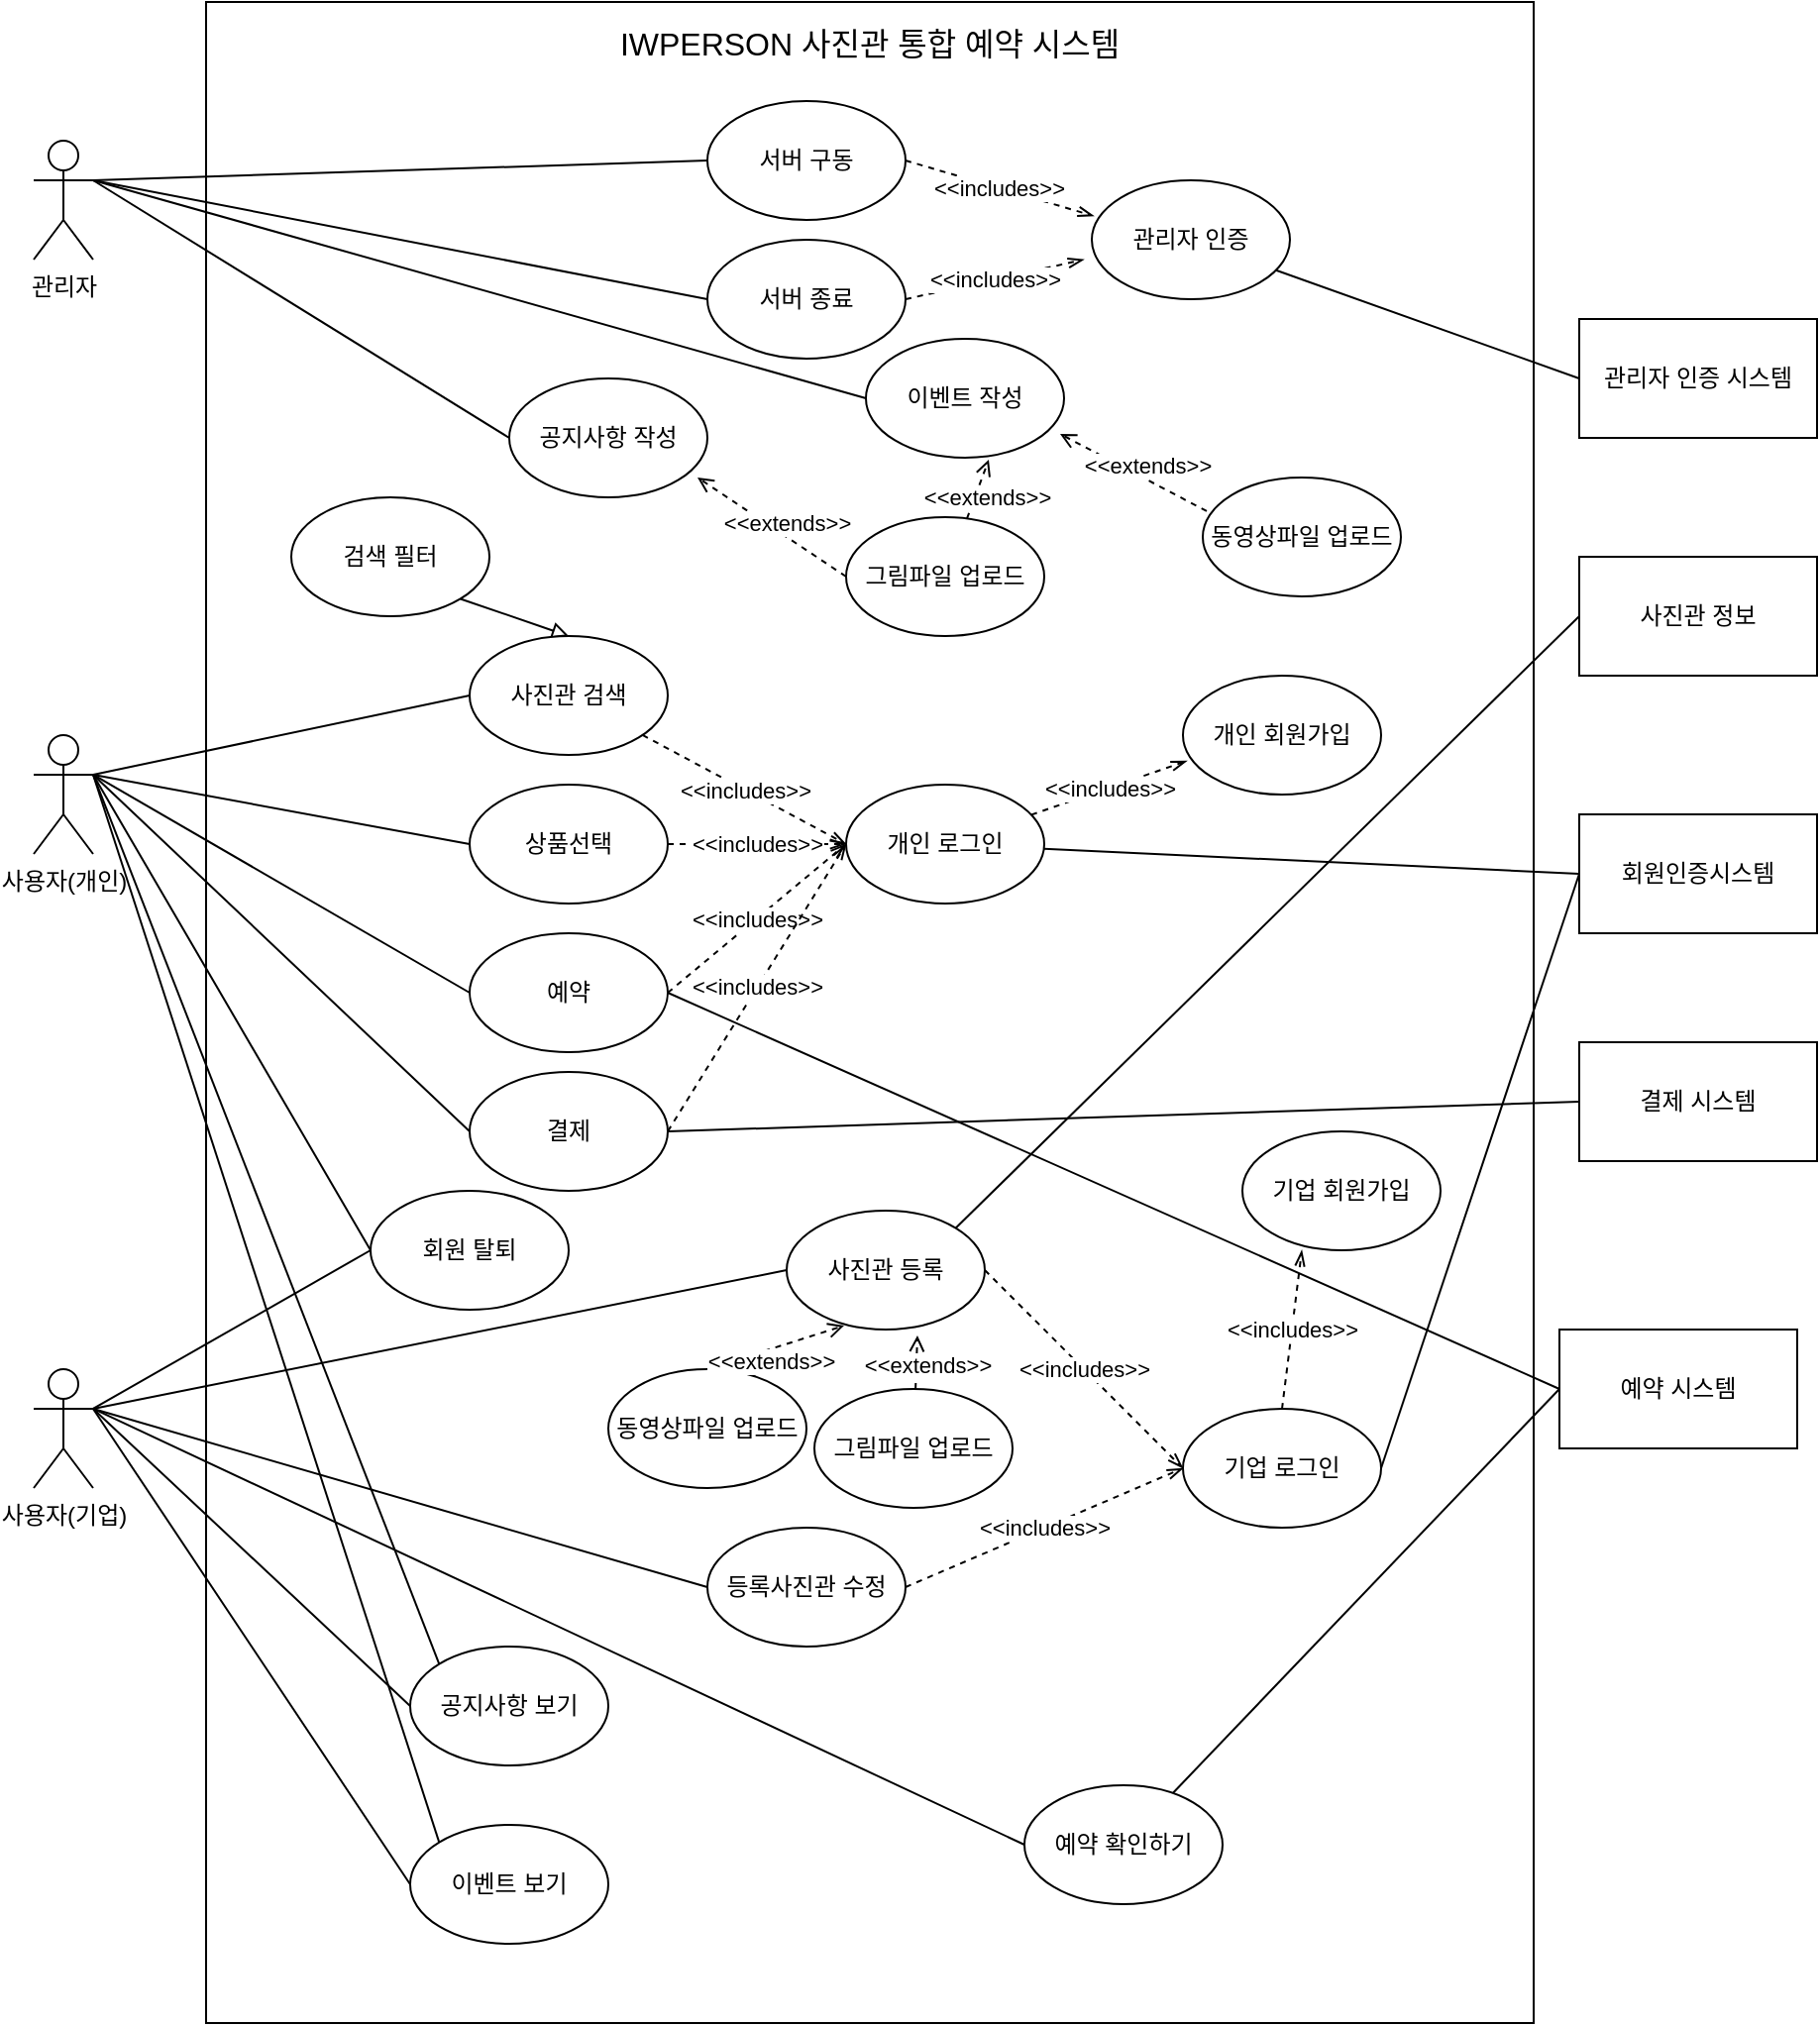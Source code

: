 <mxfile version="14.7.6" type="google"><diagram id="x9qQcysAkOWrziMEqkm0" name="Page-1"><mxGraphModel dx="2062" dy="1097" grid="1" gridSize="10" guides="1" tooltips="1" connect="1" arrows="1" fold="1" page="1" pageScale="1" pageWidth="827" pageHeight="1169" math="0" shadow="0"><root><mxCell id="0"/><mxCell id="1" parent="0"/><mxCell id="0WvZY2dwEsrYkPlgb0r0-2" value="&lt;span style=&quot;font-size: 16px&quot;&gt;IWPERSON 사진관 통합 예약 시스템&lt;br&gt;&lt;/span&gt;&lt;br&gt;&lt;br&gt;&lt;br&gt;&lt;br&gt;&lt;br&gt;&lt;br&gt;&lt;br&gt;&lt;br&gt;&lt;br&gt;&lt;br&gt;&lt;br&gt;&lt;br&gt;&lt;br&gt;&lt;br&gt;&lt;br&gt;&lt;br&gt;&lt;br&gt;&lt;br&gt;&lt;br&gt;&lt;br&gt;&lt;br&gt;&lt;br&gt;&lt;br&gt;&lt;br&gt;&lt;br&gt;&lt;br&gt;&lt;br&gt;&lt;br&gt;&lt;br&gt;&lt;br&gt;&lt;br&gt;&lt;br&gt;&lt;br&gt;&lt;br&gt;&lt;br&gt;&lt;br&gt;&lt;br&gt;&lt;br&gt;&lt;br&gt;&lt;br&gt;&lt;br&gt;&lt;br&gt;&lt;br&gt;&lt;br&gt;&lt;br&gt;&lt;br&gt;&lt;br&gt;&lt;br&gt;&lt;br&gt;&lt;br&gt;&lt;br&gt;&lt;br&gt;&lt;br&gt;&lt;br&gt;&lt;br&gt;&lt;br&gt;&lt;br&gt;&lt;br&gt;&lt;br&gt;&lt;br&gt;&lt;br&gt;&lt;br&gt;&lt;br&gt;&lt;br&gt;&lt;br&gt;&lt;br&gt;&lt;br&gt;&lt;br&gt;" style="rounded=0;whiteSpace=wrap;html=1;" vertex="1" parent="1"><mxGeometry x="157" y="60" width="670" height="1020" as="geometry"/></mxCell><mxCell id="0WvZY2dwEsrYkPlgb0r0-57" style="edgeStyle=none;rounded=0;orthogonalLoop=1;jettySize=auto;html=1;exitX=1;exitY=0.333;exitDx=0;exitDy=0;exitPerimeter=0;entryX=0;entryY=0.5;entryDx=0;entryDy=0;startArrow=none;startFill=0;endArrow=none;endFill=0;" edge="1" parent="1" source="0WvZY2dwEsrYkPlgb0r0-1" target="0WvZY2dwEsrYkPlgb0r0-20"><mxGeometry relative="1" as="geometry"/></mxCell><mxCell id="0WvZY2dwEsrYkPlgb0r0-66" style="edgeStyle=none;rounded=0;orthogonalLoop=1;jettySize=auto;html=1;exitX=1;exitY=0.333;exitDx=0;exitDy=0;exitPerimeter=0;entryX=0;entryY=0.5;entryDx=0;entryDy=0;startArrow=none;startFill=0;endArrow=none;endFill=0;" edge="1" parent="1" source="0WvZY2dwEsrYkPlgb0r0-1" target="0WvZY2dwEsrYkPlgb0r0-65"><mxGeometry relative="1" as="geometry"/></mxCell><mxCell id="0WvZY2dwEsrYkPlgb0r0-1" value="관리자" style="shape=umlActor;verticalLabelPosition=bottom;verticalAlign=top;html=1;outlineConnect=0;" vertex="1" parent="1"><mxGeometry x="70" y="130" width="30" height="60" as="geometry"/></mxCell><mxCell id="0WvZY2dwEsrYkPlgb0r0-18" style="rounded=0;orthogonalLoop=1;jettySize=auto;html=1;exitX=1;exitY=0.333;exitDx=0;exitDy=0;exitPerimeter=0;entryX=0;entryY=0.5;entryDx=0;entryDy=0;endArrow=none;endFill=0;" edge="1" parent="1" source="0WvZY2dwEsrYkPlgb0r0-3" target="0WvZY2dwEsrYkPlgb0r0-6"><mxGeometry relative="1" as="geometry"><mxPoint x="210" y="770" as="targetPoint"/></mxGeometry></mxCell><mxCell id="0WvZY2dwEsrYkPlgb0r0-61" style="edgeStyle=none;rounded=0;orthogonalLoop=1;jettySize=auto;html=1;exitX=1;exitY=0.333;exitDx=0;exitDy=0;exitPerimeter=0;entryX=0;entryY=0.5;entryDx=0;entryDy=0;startArrow=none;startFill=0;endArrow=none;endFill=0;" edge="1" parent="1" source="0WvZY2dwEsrYkPlgb0r0-3" target="0WvZY2dwEsrYkPlgb0r0-60"><mxGeometry relative="1" as="geometry"/></mxCell><mxCell id="0WvZY2dwEsrYkPlgb0r0-89" style="edgeStyle=none;rounded=0;orthogonalLoop=1;jettySize=auto;html=1;exitX=1;exitY=0.333;exitDx=0;exitDy=0;exitPerimeter=0;entryX=0;entryY=0.5;entryDx=0;entryDy=0;startArrow=none;startFill=0;endArrow=none;endFill=0;" edge="1" parent="1" source="0WvZY2dwEsrYkPlgb0r0-3" target="0WvZY2dwEsrYkPlgb0r0-84"><mxGeometry relative="1" as="geometry"/></mxCell><mxCell id="0WvZY2dwEsrYkPlgb0r0-95" style="edgeStyle=none;rounded=0;orthogonalLoop=1;jettySize=auto;html=1;exitX=1;exitY=0.333;exitDx=0;exitDy=0;exitPerimeter=0;entryX=0;entryY=0.5;entryDx=0;entryDy=0;startArrow=none;startFill=0;endArrow=none;endFill=0;" edge="1" parent="1" source="0WvZY2dwEsrYkPlgb0r0-3" target="0WvZY2dwEsrYkPlgb0r0-91"><mxGeometry relative="1" as="geometry"/></mxCell><mxCell id="0WvZY2dwEsrYkPlgb0r0-96" style="edgeStyle=none;rounded=0;orthogonalLoop=1;jettySize=auto;html=1;exitX=1;exitY=0.333;exitDx=0;exitDy=0;exitPerimeter=0;entryX=0;entryY=0.5;entryDx=0;entryDy=0;startArrow=none;startFill=0;endArrow=none;endFill=0;" edge="1" parent="1" source="0WvZY2dwEsrYkPlgb0r0-3" target="0WvZY2dwEsrYkPlgb0r0-92"><mxGeometry relative="1" as="geometry"/></mxCell><mxCell id="0WvZY2dwEsrYkPlgb0r0-101" style="edgeStyle=none;rounded=0;orthogonalLoop=1;jettySize=auto;html=1;exitX=1;exitY=0.333;exitDx=0;exitDy=0;exitPerimeter=0;entryX=0;entryY=0.5;entryDx=0;entryDy=0;startArrow=none;startFill=0;endArrow=none;endFill=0;" edge="1" parent="1" source="0WvZY2dwEsrYkPlgb0r0-3" target="0WvZY2dwEsrYkPlgb0r0-97"><mxGeometry relative="1" as="geometry"/></mxCell><mxCell id="0WvZY2dwEsrYkPlgb0r0-3" value="사용자(기업)" style="shape=umlActor;verticalLabelPosition=bottom;verticalAlign=top;html=1;outlineConnect=0;" vertex="1" parent="1"><mxGeometry x="70" y="750" width="30" height="60" as="geometry"/></mxCell><mxCell id="0WvZY2dwEsrYkPlgb0r0-41" style="edgeStyle=none;rounded=0;orthogonalLoop=1;jettySize=auto;html=1;exitX=1;exitY=1;exitDx=0;exitDy=0;entryX=0.5;entryY=0;entryDx=0;entryDy=0;startArrow=none;startFill=0;endArrow=block;endFill=0;" edge="1" parent="1" source="0WvZY2dwEsrYkPlgb0r0-4" target="0WvZY2dwEsrYkPlgb0r0-10"><mxGeometry relative="1" as="geometry"/></mxCell><mxCell id="0WvZY2dwEsrYkPlgb0r0-4" value="검색 필터" style="ellipse;whiteSpace=wrap;html=1;" vertex="1" parent="1"><mxGeometry x="200" y="310" width="100" height="60" as="geometry"/></mxCell><mxCell id="0WvZY2dwEsrYkPlgb0r0-45" style="edgeStyle=none;rounded=0;orthogonalLoop=1;jettySize=auto;html=1;exitX=1;exitY=0.333;exitDx=0;exitDy=0;exitPerimeter=0;entryX=0;entryY=0.5;entryDx=0;entryDy=0;startArrow=none;startFill=0;endArrow=none;endFill=0;" edge="1" parent="1" source="0WvZY2dwEsrYkPlgb0r0-5" target="0WvZY2dwEsrYkPlgb0r0-12"><mxGeometry relative="1" as="geometry"/></mxCell><mxCell id="0WvZY2dwEsrYkPlgb0r0-46" style="edgeStyle=none;rounded=0;orthogonalLoop=1;jettySize=auto;html=1;entryX=0;entryY=0.5;entryDx=0;entryDy=0;startArrow=none;startFill=0;endArrow=none;endFill=0;" edge="1" parent="1" target="0WvZY2dwEsrYkPlgb0r0-13"><mxGeometry relative="1" as="geometry"><mxPoint x="100" y="450" as="sourcePoint"/></mxGeometry></mxCell><mxCell id="0WvZY2dwEsrYkPlgb0r0-93" style="edgeStyle=none;rounded=0;orthogonalLoop=1;jettySize=auto;html=1;exitX=1;exitY=0.333;exitDx=0;exitDy=0;exitPerimeter=0;entryX=0;entryY=0;entryDx=0;entryDy=0;startArrow=none;startFill=0;endArrow=none;endFill=0;" edge="1" parent="1" source="0WvZY2dwEsrYkPlgb0r0-5" target="0WvZY2dwEsrYkPlgb0r0-91"><mxGeometry relative="1" as="geometry"/></mxCell><mxCell id="0WvZY2dwEsrYkPlgb0r0-94" style="edgeStyle=none;rounded=0;orthogonalLoop=1;jettySize=auto;html=1;exitX=1;exitY=0.333;exitDx=0;exitDy=0;exitPerimeter=0;entryX=0;entryY=0;entryDx=0;entryDy=0;startArrow=none;startFill=0;endArrow=none;endFill=0;" edge="1" parent="1" source="0WvZY2dwEsrYkPlgb0r0-5" target="0WvZY2dwEsrYkPlgb0r0-92"><mxGeometry relative="1" as="geometry"/></mxCell><mxCell id="0WvZY2dwEsrYkPlgb0r0-102" style="edgeStyle=none;rounded=0;orthogonalLoop=1;jettySize=auto;html=1;exitX=1;exitY=0.333;exitDx=0;exitDy=0;exitPerimeter=0;entryX=0;entryY=0.5;entryDx=0;entryDy=0;startArrow=none;startFill=0;endArrow=none;endFill=0;" edge="1" parent="1" source="0WvZY2dwEsrYkPlgb0r0-5" target="0WvZY2dwEsrYkPlgb0r0-97"><mxGeometry relative="1" as="geometry"/></mxCell><mxCell id="0WvZY2dwEsrYkPlgb0r0-5" value="사용자(개인)" style="shape=umlActor;verticalLabelPosition=bottom;verticalAlign=top;html=1;outlineConnect=0;" vertex="1" parent="1"><mxGeometry x="70" y="430" width="30" height="60" as="geometry"/></mxCell><mxCell id="0WvZY2dwEsrYkPlgb0r0-76" style="edgeStyle=none;rounded=0;orthogonalLoop=1;jettySize=auto;html=1;exitX=1;exitY=0;exitDx=0;exitDy=0;entryX=0;entryY=0.5;entryDx=0;entryDy=0;startArrow=none;startFill=0;endArrow=none;endFill=0;" edge="1" parent="1" source="0WvZY2dwEsrYkPlgb0r0-6" target="0WvZY2dwEsrYkPlgb0r0-7"><mxGeometry relative="1" as="geometry"/></mxCell><mxCell id="0WvZY2dwEsrYkPlgb0r0-6" value="사진관 등록" style="ellipse;whiteSpace=wrap;html=1;" vertex="1" parent="1"><mxGeometry x="450" y="670" width="100" height="60" as="geometry"/></mxCell><mxCell id="0WvZY2dwEsrYkPlgb0r0-7" value="사진관 정보" style="rounded=0;whiteSpace=wrap;html=1;" vertex="1" parent="1"><mxGeometry x="850" y="340" width="120" height="60" as="geometry"/></mxCell><mxCell id="0WvZY2dwEsrYkPlgb0r0-8" value="회원인증시스템" style="rounded=0;whiteSpace=wrap;html=1;" vertex="1" parent="1"><mxGeometry x="850" y="470" width="120" height="60" as="geometry"/></mxCell><mxCell id="0WvZY2dwEsrYkPlgb0r0-49" value="&amp;lt;&amp;lt;includes&amp;gt;&amp;gt;" style="edgeStyle=none;rounded=0;orthogonalLoop=1;jettySize=auto;html=1;exitX=1;exitY=0.5;exitDx=0;exitDy=0;entryX=0;entryY=0.5;entryDx=0;entryDy=0;startArrow=none;startFill=0;endArrow=openThin;endFill=0;dashed=1;" edge="1" parent="1" source="0WvZY2dwEsrYkPlgb0r0-9" target="0WvZY2dwEsrYkPlgb0r0-47"><mxGeometry relative="1" as="geometry"/></mxCell><mxCell id="0WvZY2dwEsrYkPlgb0r0-9" value="상품선택" style="ellipse;whiteSpace=wrap;html=1;" vertex="1" parent="1"><mxGeometry x="290" y="455" width="100" height="60" as="geometry"/></mxCell><mxCell id="0WvZY2dwEsrYkPlgb0r0-43" style="edgeStyle=none;rounded=0;orthogonalLoop=1;jettySize=auto;html=1;exitX=1;exitY=0.333;exitDx=0;exitDy=0;entryX=0;entryY=0.5;entryDx=0;entryDy=0;startArrow=none;startFill=0;endArrow=none;endFill=0;exitPerimeter=0;" edge="1" parent="1" source="0WvZY2dwEsrYkPlgb0r0-5" target="0WvZY2dwEsrYkPlgb0r0-9"><mxGeometry relative="1" as="geometry"/></mxCell><mxCell id="0WvZY2dwEsrYkPlgb0r0-48" value="&amp;lt;&amp;lt;includes&amp;gt;&amp;gt;" style="edgeStyle=none;rounded=0;orthogonalLoop=1;jettySize=auto;html=1;entryX=0;entryY=0.5;entryDx=0;entryDy=0;startArrow=none;startFill=0;endArrow=openThin;endFill=0;dashed=1;" edge="1" parent="1" source="0WvZY2dwEsrYkPlgb0r0-10" target="0WvZY2dwEsrYkPlgb0r0-47"><mxGeometry relative="1" as="geometry"/></mxCell><mxCell id="0WvZY2dwEsrYkPlgb0r0-10" value="사진관 검색" style="ellipse;whiteSpace=wrap;html=1;" vertex="1" parent="1"><mxGeometry x="290" y="380" width="100" height="60" as="geometry"/></mxCell><mxCell id="0WvZY2dwEsrYkPlgb0r0-36" style="edgeStyle=none;rounded=0;orthogonalLoop=1;jettySize=auto;html=1;entryX=0;entryY=0.5;entryDx=0;entryDy=0;startArrow=none;startFill=0;endArrow=none;endFill=0;" edge="1" parent="1" target="0WvZY2dwEsrYkPlgb0r0-10"><mxGeometry relative="1" as="geometry"><mxPoint x="100" y="450" as="sourcePoint"/></mxGeometry></mxCell><mxCell id="0WvZY2dwEsrYkPlgb0r0-88" style="edgeStyle=none;rounded=0;orthogonalLoop=1;jettySize=auto;html=1;exitX=1;exitY=0.5;exitDx=0;exitDy=0;entryX=0;entryY=0.5;entryDx=0;entryDy=0;startArrow=none;startFill=0;endArrow=none;endFill=0;" edge="1" parent="1" source="0WvZY2dwEsrYkPlgb0r0-12" target="0WvZY2dwEsrYkPlgb0r0-86"><mxGeometry relative="1" as="geometry"/></mxCell><mxCell id="0WvZY2dwEsrYkPlgb0r0-12" value="예약" style="ellipse;whiteSpace=wrap;html=1;" vertex="1" parent="1"><mxGeometry x="290" y="530" width="100" height="60" as="geometry"/></mxCell><mxCell id="0WvZY2dwEsrYkPlgb0r0-87" style="edgeStyle=none;rounded=0;orthogonalLoop=1;jettySize=auto;html=1;exitX=1;exitY=0.5;exitDx=0;exitDy=0;entryX=0;entryY=0.5;entryDx=0;entryDy=0;startArrow=none;startFill=0;endArrow=none;endFill=0;" edge="1" parent="1" source="0WvZY2dwEsrYkPlgb0r0-13" target="0WvZY2dwEsrYkPlgb0r0-85"><mxGeometry relative="1" as="geometry"/></mxCell><mxCell id="0WvZY2dwEsrYkPlgb0r0-13" value="결제" style="ellipse;whiteSpace=wrap;html=1;" vertex="1" parent="1"><mxGeometry x="290" y="600" width="100" height="60" as="geometry"/></mxCell><mxCell id="0WvZY2dwEsrYkPlgb0r0-20" value="서버 구동" style="ellipse;whiteSpace=wrap;html=1;" vertex="1" parent="1"><mxGeometry x="410" y="110" width="100" height="60" as="geometry"/></mxCell><mxCell id="0WvZY2dwEsrYkPlgb0r0-58" style="edgeStyle=none;rounded=0;orthogonalLoop=1;jettySize=auto;html=1;exitX=0;exitY=0.5;exitDx=0;exitDy=0;startArrow=none;startFill=0;endArrow=none;endFill=0;" edge="1" parent="1" source="0WvZY2dwEsrYkPlgb0r0-21"><mxGeometry relative="1" as="geometry"><mxPoint x="100" y="150" as="targetPoint"/></mxGeometry></mxCell><mxCell id="0WvZY2dwEsrYkPlgb0r0-21" value="서버 종료" style="ellipse;whiteSpace=wrap;html=1;" vertex="1" parent="1"><mxGeometry x="410" y="180" width="100" height="60" as="geometry"/></mxCell><mxCell id="0WvZY2dwEsrYkPlgb0r0-59" style="edgeStyle=none;rounded=0;orthogonalLoop=1;jettySize=auto;html=1;exitX=0;exitY=0.5;exitDx=0;exitDy=0;startArrow=none;startFill=0;endArrow=none;endFill=0;" edge="1" parent="1" source="0WvZY2dwEsrYkPlgb0r0-22"><mxGeometry relative="1" as="geometry"><mxPoint x="100" y="150" as="targetPoint"/></mxGeometry></mxCell><mxCell id="0WvZY2dwEsrYkPlgb0r0-22" value="공지사항 작성" style="ellipse;whiteSpace=wrap;html=1;" vertex="1" parent="1"><mxGeometry x="310" y="250" width="100" height="60" as="geometry"/></mxCell><mxCell id="0WvZY2dwEsrYkPlgb0r0-26" value="&amp;lt;&amp;lt;extends&amp;gt;&amp;gt;" style="edgeStyle=none;rounded=0;orthogonalLoop=1;jettySize=auto;html=1;entryX=0.66;entryY=1.05;entryDx=0;entryDy=0;endArrow=open;endFill=0;startArrow=none;startFill=0;dashed=1;entryPerimeter=0;" edge="1" parent="1" source="0WvZY2dwEsrYkPlgb0r0-24" target="0WvZY2dwEsrYkPlgb0r0-6"><mxGeometry x="-0.113" y="-6" relative="1" as="geometry"><mxPoint as="offset"/></mxGeometry></mxCell><mxCell id="0WvZY2dwEsrYkPlgb0r0-24" value="그림파일 업로드" style="ellipse;whiteSpace=wrap;html=1;" vertex="1" parent="1"><mxGeometry x="464" y="760" width="100" height="60" as="geometry"/></mxCell><mxCell id="0WvZY2dwEsrYkPlgb0r0-25" value="동영상파일 업로드" style="ellipse;whiteSpace=wrap;html=1;" vertex="1" parent="1"><mxGeometry x="360" y="750" width="100" height="60" as="geometry"/></mxCell><mxCell id="0WvZY2dwEsrYkPlgb0r0-27" value="&amp;lt;&amp;lt;extends&amp;gt;&amp;gt;" style="edgeStyle=none;rounded=0;orthogonalLoop=1;jettySize=auto;html=1;entryX=0.29;entryY=0.967;entryDx=0;entryDy=0;endArrow=open;endFill=0;startArrow=none;startFill=0;dashed=1;exitX=0.5;exitY=0;exitDx=0;exitDy=0;entryPerimeter=0;" edge="1" parent="1" source="0WvZY2dwEsrYkPlgb0r0-25" target="0WvZY2dwEsrYkPlgb0r0-6"><mxGeometry x="-0.113" y="-6" relative="1" as="geometry"><mxPoint x="571.36" y="756.949" as="sourcePoint"/><mxPoint x="480" y="770" as="targetPoint"/><mxPoint as="offset"/></mxGeometry></mxCell><mxCell id="0WvZY2dwEsrYkPlgb0r0-53" value="&amp;lt;&amp;lt;includes&amp;gt;&amp;gt;" style="edgeStyle=none;rounded=0;orthogonalLoop=1;jettySize=auto;html=1;entryX=0.02;entryY=0.717;entryDx=0;entryDy=0;dashed=1;startArrow=none;startFill=0;endArrow=openThin;endFill=0;entryPerimeter=0;" edge="1" parent="1" source="0WvZY2dwEsrYkPlgb0r0-47" target="0WvZY2dwEsrYkPlgb0r0-52"><mxGeometry relative="1" as="geometry"/></mxCell><mxCell id="0WvZY2dwEsrYkPlgb0r0-82" style="edgeStyle=none;rounded=0;orthogonalLoop=1;jettySize=auto;html=1;entryX=0;entryY=0.5;entryDx=0;entryDy=0;startArrow=none;startFill=0;endArrow=none;endFill=0;" edge="1" parent="1" source="0WvZY2dwEsrYkPlgb0r0-47" target="0WvZY2dwEsrYkPlgb0r0-8"><mxGeometry relative="1" as="geometry"/></mxCell><mxCell id="0WvZY2dwEsrYkPlgb0r0-47" value="개인 로그인" style="ellipse;whiteSpace=wrap;html=1;" vertex="1" parent="1"><mxGeometry x="480" y="455" width="100" height="60" as="geometry"/></mxCell><mxCell id="0WvZY2dwEsrYkPlgb0r0-50" value="&amp;lt;&amp;lt;includes&amp;gt;&amp;gt;" style="edgeStyle=none;rounded=0;orthogonalLoop=1;jettySize=auto;html=1;exitX=1;exitY=0.5;exitDx=0;exitDy=0;entryX=0;entryY=0.5;entryDx=0;entryDy=0;startArrow=none;startFill=0;endArrow=openThin;endFill=0;dashed=1;" edge="1" parent="1" source="0WvZY2dwEsrYkPlgb0r0-12" target="0WvZY2dwEsrYkPlgb0r0-47"><mxGeometry relative="1" as="geometry"><mxPoint x="360" y="520" as="sourcePoint"/><mxPoint x="490" y="495" as="targetPoint"/></mxGeometry></mxCell><mxCell id="0WvZY2dwEsrYkPlgb0r0-51" value="&amp;lt;&amp;lt;includes&amp;gt;&amp;gt;" style="edgeStyle=none;rounded=0;orthogonalLoop=1;jettySize=auto;html=1;exitX=1;exitY=0.5;exitDx=0;exitDy=0;entryX=0;entryY=0.5;entryDx=0;entryDy=0;startArrow=none;startFill=0;endArrow=openThin;endFill=0;dashed=1;" edge="1" parent="1" source="0WvZY2dwEsrYkPlgb0r0-13" target="0WvZY2dwEsrYkPlgb0r0-47"><mxGeometry relative="1" as="geometry"><mxPoint x="360" y="595" as="sourcePoint"/><mxPoint x="490" y="495" as="targetPoint"/></mxGeometry></mxCell><mxCell id="0WvZY2dwEsrYkPlgb0r0-52" value="개인 회원가입" style="ellipse;whiteSpace=wrap;html=1;" vertex="1" parent="1"><mxGeometry x="650" y="400" width="100" height="60" as="geometry"/></mxCell><mxCell id="0WvZY2dwEsrYkPlgb0r0-83" style="edgeStyle=none;rounded=0;orthogonalLoop=1;jettySize=auto;html=1;exitX=1;exitY=0.5;exitDx=0;exitDy=0;startArrow=none;startFill=0;endArrow=none;endFill=0;entryX=0;entryY=0.5;entryDx=0;entryDy=0;" edge="1" parent="1" source="0WvZY2dwEsrYkPlgb0r0-54" target="0WvZY2dwEsrYkPlgb0r0-8"><mxGeometry relative="1" as="geometry"><mxPoint x="850" y="690" as="targetPoint"/></mxGeometry></mxCell><mxCell id="0WvZY2dwEsrYkPlgb0r0-54" value="기업 로그인" style="ellipse;whiteSpace=wrap;html=1;" vertex="1" parent="1"><mxGeometry x="650" y="770" width="100" height="60" as="geometry"/></mxCell><mxCell id="0WvZY2dwEsrYkPlgb0r0-55" value="&amp;lt;&amp;lt;includes&amp;gt;&amp;gt;" style="edgeStyle=none;rounded=0;orthogonalLoop=1;jettySize=auto;html=1;exitX=1;exitY=0.5;exitDx=0;exitDy=0;entryX=0;entryY=0.5;entryDx=0;entryDy=0;startArrow=none;startFill=0;endArrow=openThin;endFill=0;dashed=1;" edge="1" parent="1" source="0WvZY2dwEsrYkPlgb0r0-6" target="0WvZY2dwEsrYkPlgb0r0-54"><mxGeometry relative="1" as="geometry"><mxPoint x="360" y="670" as="sourcePoint"/><mxPoint x="490" y="495" as="targetPoint"/></mxGeometry></mxCell><mxCell id="0WvZY2dwEsrYkPlgb0r0-56" value="관리자 인증 시스템" style="rounded=0;whiteSpace=wrap;html=1;" vertex="1" parent="1"><mxGeometry x="850" y="220" width="120" height="60" as="geometry"/></mxCell><mxCell id="0WvZY2dwEsrYkPlgb0r0-60" value="등록사진관 수정" style="ellipse;whiteSpace=wrap;html=1;" vertex="1" parent="1"><mxGeometry x="410" y="830" width="100" height="60" as="geometry"/></mxCell><mxCell id="0WvZY2dwEsrYkPlgb0r0-62" value="&amp;lt;&amp;lt;includes&amp;gt;&amp;gt;" style="edgeStyle=none;rounded=0;orthogonalLoop=1;jettySize=auto;html=1;exitX=1;exitY=0.5;exitDx=0;exitDy=0;entryX=0;entryY=0.5;entryDx=0;entryDy=0;startArrow=none;startFill=0;endArrow=openThin;endFill=0;dashed=1;" edge="1" parent="1" source="0WvZY2dwEsrYkPlgb0r0-60" target="0WvZY2dwEsrYkPlgb0r0-54"><mxGeometry relative="1" as="geometry"><mxPoint x="510" y="800" as="sourcePoint"/><mxPoint x="614" y="780" as="targetPoint"/></mxGeometry></mxCell><mxCell id="0WvZY2dwEsrYkPlgb0r0-63" value="기업 회원가입" style="ellipse;whiteSpace=wrap;html=1;" vertex="1" parent="1"><mxGeometry x="680" y="630" width="100" height="60" as="geometry"/></mxCell><mxCell id="0WvZY2dwEsrYkPlgb0r0-64" value="&amp;lt;&amp;lt;includes&amp;gt;&amp;gt;" style="edgeStyle=none;rounded=0;orthogonalLoop=1;jettySize=auto;html=1;entryX=0.3;entryY=1;entryDx=0;entryDy=0;dashed=1;startArrow=none;startFill=0;endArrow=openThin;endFill=0;exitX=0.5;exitY=0;exitDx=0;exitDy=0;entryPerimeter=0;" edge="1" parent="1" source="0WvZY2dwEsrYkPlgb0r0-54" target="0WvZY2dwEsrYkPlgb0r0-63"><mxGeometry relative="1" as="geometry"><mxPoint x="563.585" y="468.547" as="sourcePoint"/><mxPoint x="614.645" y="411.213" as="targetPoint"/></mxGeometry></mxCell><mxCell id="0WvZY2dwEsrYkPlgb0r0-65" value="이벤트 작성" style="ellipse;whiteSpace=wrap;html=1;" vertex="1" parent="1"><mxGeometry x="490" y="230" width="100" height="60" as="geometry"/></mxCell><mxCell id="0WvZY2dwEsrYkPlgb0r0-69" value="&amp;lt;&amp;lt;extends&amp;gt;&amp;gt;" style="edgeStyle=none;rounded=0;orthogonalLoop=1;jettySize=auto;html=1;entryX=0.62;entryY=1.017;entryDx=0;entryDy=0;endArrow=open;endFill=0;startArrow=none;startFill=0;dashed=1;entryPerimeter=0;" edge="1" parent="1" source="0WvZY2dwEsrYkPlgb0r0-70" target="0WvZY2dwEsrYkPlgb0r0-65"><mxGeometry x="-0.113" y="-6" relative="1" as="geometry"><mxPoint x="599.355" y="140.003" as="targetPoint"/><mxPoint as="offset"/></mxGeometry></mxCell><mxCell id="0WvZY2dwEsrYkPlgb0r0-70" value="그림파일 업로드" style="ellipse;whiteSpace=wrap;html=1;" vertex="1" parent="1"><mxGeometry x="480" y="320.0" width="100" height="60" as="geometry"/></mxCell><mxCell id="0WvZY2dwEsrYkPlgb0r0-71" value="동영상파일 업로드" style="ellipse;whiteSpace=wrap;html=1;" vertex="1" parent="1"><mxGeometry x="660" y="300" width="100" height="60" as="geometry"/></mxCell><mxCell id="0WvZY2dwEsrYkPlgb0r0-72" value="&amp;lt;&amp;lt;extends&amp;gt;&amp;gt;" style="edgeStyle=none;rounded=0;orthogonalLoop=1;jettySize=auto;html=1;endArrow=open;endFill=0;startArrow=none;startFill=0;dashed=1;exitX=0.02;exitY=0.283;exitDx=0;exitDy=0;exitPerimeter=0;entryX=0.98;entryY=0.8;entryDx=0;entryDy=0;entryPerimeter=0;" edge="1" parent="1" source="0WvZY2dwEsrYkPlgb0r0-71" target="0WvZY2dwEsrYkPlgb0r0-65"><mxGeometry x="-0.113" y="-6" relative="1" as="geometry"><mxPoint x="685.36" y="85.739" as="sourcePoint"/><mxPoint x="480" y="260" as="targetPoint"/><mxPoint as="offset"/></mxGeometry></mxCell><mxCell id="0WvZY2dwEsrYkPlgb0r0-75" value="&amp;lt;&amp;lt;extends&amp;gt;&amp;gt;" style="edgeStyle=none;rounded=0;orthogonalLoop=1;jettySize=auto;html=1;endArrow=open;endFill=0;startArrow=none;startFill=0;dashed=1;exitX=0;exitY=0.5;exitDx=0;exitDy=0;entryX=0.95;entryY=0.833;entryDx=0;entryDy=0;entryPerimeter=0;" edge="1" parent="1" source="0WvZY2dwEsrYkPlgb0r0-70" target="0WvZY2dwEsrYkPlgb0r0-22"><mxGeometry x="-0.113" y="-6" relative="1" as="geometry"><mxPoint x="555" y="186.2" as="sourcePoint"/><mxPoint x="490" y="270" as="targetPoint"/><mxPoint as="offset"/></mxGeometry></mxCell><mxCell id="0WvZY2dwEsrYkPlgb0r0-81" style="edgeStyle=none;rounded=0;orthogonalLoop=1;jettySize=auto;html=1;entryX=0;entryY=0.5;entryDx=0;entryDy=0;startArrow=none;startFill=0;endArrow=none;endFill=0;" edge="1" parent="1" source="0WvZY2dwEsrYkPlgb0r0-77" target="0WvZY2dwEsrYkPlgb0r0-56"><mxGeometry relative="1" as="geometry"/></mxCell><mxCell id="0WvZY2dwEsrYkPlgb0r0-77" value="관리자 인증" style="ellipse;whiteSpace=wrap;html=1;" vertex="1" parent="1"><mxGeometry x="604" y="150" width="100" height="60" as="geometry"/></mxCell><mxCell id="0WvZY2dwEsrYkPlgb0r0-79" value="&amp;lt;&amp;lt;includes&amp;gt;&amp;gt;" style="edgeStyle=none;rounded=0;orthogonalLoop=1;jettySize=auto;html=1;entryX=0.01;entryY=0.3;entryDx=0;entryDy=0;startArrow=none;startFill=0;endArrow=openThin;endFill=0;dashed=1;exitX=1;exitY=0.5;exitDx=0;exitDy=0;entryPerimeter=0;" edge="1" parent="1" source="0WvZY2dwEsrYkPlgb0r0-20" target="0WvZY2dwEsrYkPlgb0r0-77"><mxGeometry relative="1" as="geometry"><mxPoint x="660.004" y="219.998" as="sourcePoint"/><mxPoint x="793.85" y="253.46" as="targetPoint"/></mxGeometry></mxCell><mxCell id="0WvZY2dwEsrYkPlgb0r0-80" value="&amp;lt;&amp;lt;includes&amp;gt;&amp;gt;" style="edgeStyle=none;rounded=0;orthogonalLoop=1;jettySize=auto;html=1;startArrow=none;startFill=0;endArrow=openThin;endFill=0;dashed=1;exitX=1;exitY=0.5;exitDx=0;exitDy=0;" edge="1" parent="1" source="0WvZY2dwEsrYkPlgb0r0-21"><mxGeometry relative="1" as="geometry"><mxPoint x="520" y="150" as="sourcePoint"/><mxPoint x="600" y="190" as="targetPoint"/></mxGeometry></mxCell><mxCell id="0WvZY2dwEsrYkPlgb0r0-90" style="edgeStyle=none;rounded=0;orthogonalLoop=1;jettySize=auto;html=1;entryX=0;entryY=0.5;entryDx=0;entryDy=0;startArrow=none;startFill=0;endArrow=none;endFill=0;" edge="1" parent="1" source="0WvZY2dwEsrYkPlgb0r0-84" target="0WvZY2dwEsrYkPlgb0r0-86"><mxGeometry relative="1" as="geometry"/></mxCell><mxCell id="0WvZY2dwEsrYkPlgb0r0-84" value="예약 확인하기" style="ellipse;whiteSpace=wrap;html=1;" vertex="1" parent="1"><mxGeometry x="570" y="960" width="100" height="60" as="geometry"/></mxCell><mxCell id="0WvZY2dwEsrYkPlgb0r0-85" value="결제 시스템" style="rounded=0;whiteSpace=wrap;html=1;" vertex="1" parent="1"><mxGeometry x="850" y="585" width="120" height="60" as="geometry"/></mxCell><mxCell id="0WvZY2dwEsrYkPlgb0r0-86" value="예약 시스템" style="rounded=0;whiteSpace=wrap;html=1;" vertex="1" parent="1"><mxGeometry x="840" y="730" width="120" height="60" as="geometry"/></mxCell><mxCell id="0WvZY2dwEsrYkPlgb0r0-91" value="공지사항 보기" style="ellipse;whiteSpace=wrap;html=1;" vertex="1" parent="1"><mxGeometry x="260" y="890" width="100" height="60" as="geometry"/></mxCell><mxCell id="0WvZY2dwEsrYkPlgb0r0-92" value="이벤트 보기" style="ellipse;whiteSpace=wrap;html=1;" vertex="1" parent="1"><mxGeometry x="260" y="980" width="100" height="60" as="geometry"/></mxCell><mxCell id="0WvZY2dwEsrYkPlgb0r0-97" value="회원 탈퇴" style="ellipse;whiteSpace=wrap;html=1;" vertex="1" parent="1"><mxGeometry x="240" y="660" width="100" height="60" as="geometry"/></mxCell></root></mxGraphModel></diagram></mxfile>